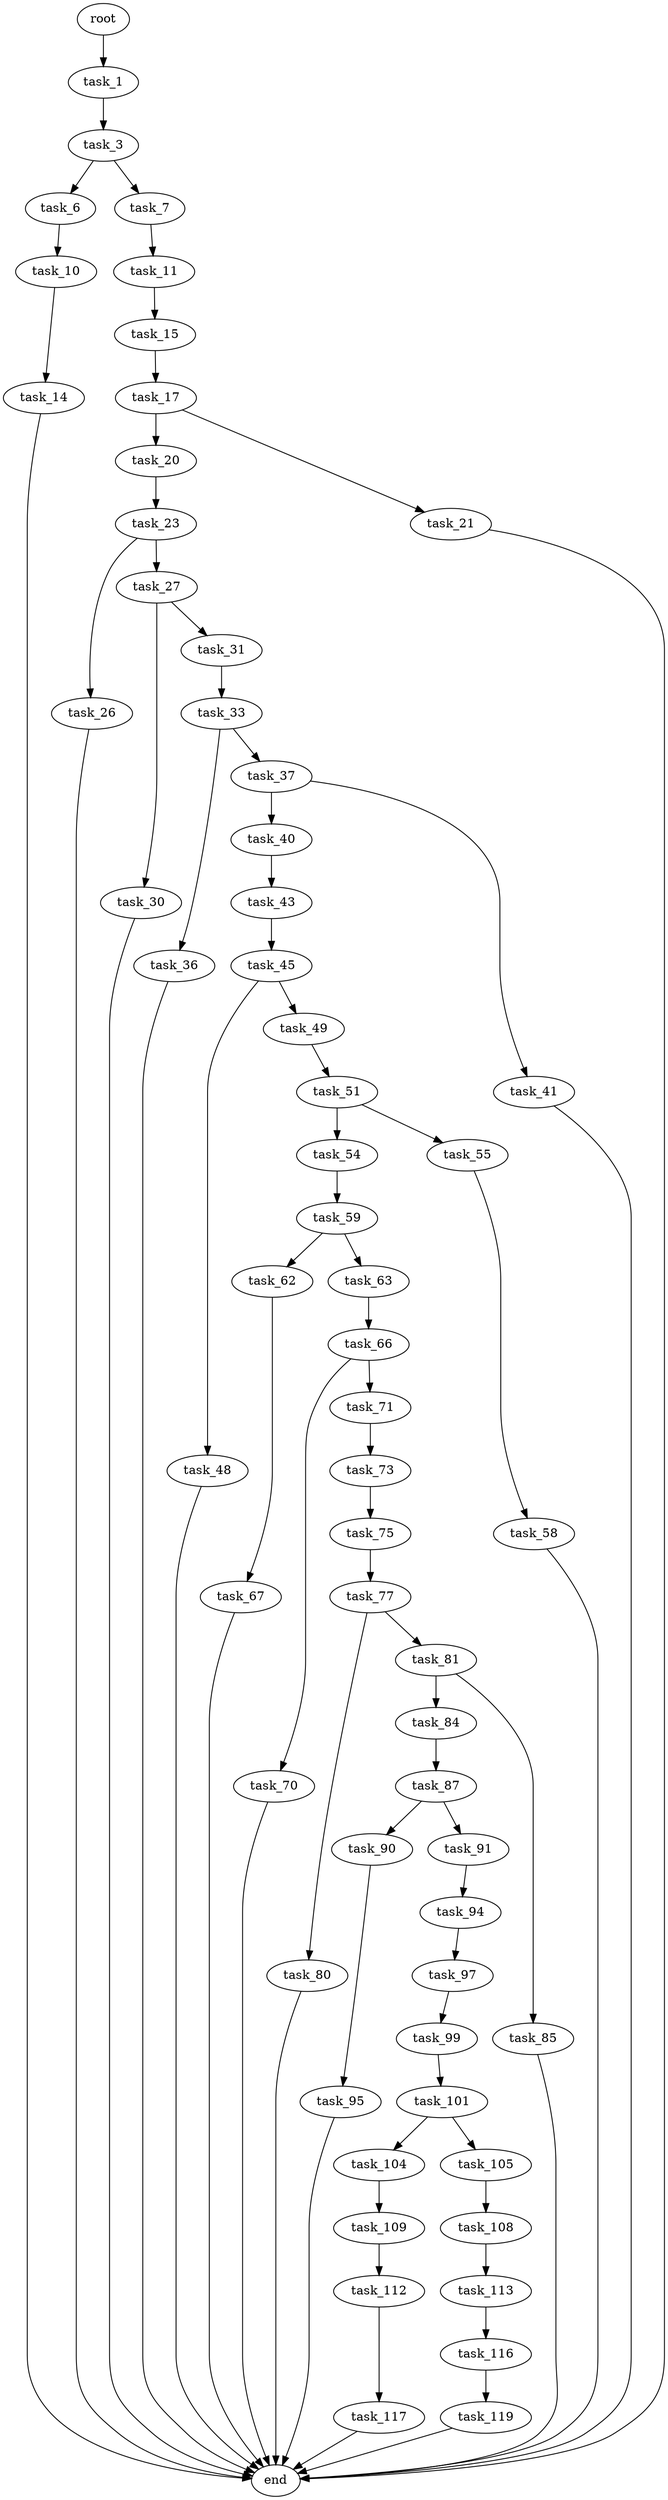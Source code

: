 digraph G {
  root [size="0.000000"];
  task_1 [size="549755813888.000000"];
  task_3 [size="10241335706.000000"];
  task_6 [size="168512085780.000000"];
  task_7 [size="241218386942.000000"];
  task_10 [size="68719476736.000000"];
  task_11 [size="3383220854.000000"];
  task_14 [size="1400810210.000000"];
  task_15 [size="663322122.000000"];
  end [size="0.000000"];
  task_17 [size="782757789696.000000"];
  task_20 [size="386266564599.000000"];
  task_21 [size="1603434020.000000"];
  task_23 [size="739375965515.000000"];
  task_26 [size="8916481757.000000"];
  task_27 [size="368293445632.000000"];
  task_30 [size="379447722463.000000"];
  task_31 [size="68719476736.000000"];
  task_33 [size="1105133801.000000"];
  task_36 [size="24712008392.000000"];
  task_37 [size="28991029248.000000"];
  task_40 [size="68719476736.000000"];
  task_41 [size="412022909740.000000"];
  task_43 [size="1011273012461.000000"];
  task_45 [size="782757789696.000000"];
  task_48 [size="44173326988.000000"];
  task_49 [size="19174194572.000000"];
  task_51 [size="357676661264.000000"];
  task_54 [size="1073741824000.000000"];
  task_55 [size="1090608200101.000000"];
  task_59 [size="565801470884.000000"];
  task_58 [size="231928233984.000000"];
  task_62 [size="6955396379.000000"];
  task_63 [size="425711092730.000000"];
  task_67 [size="231928233984.000000"];
  task_66 [size="68719476736.000000"];
  task_70 [size="1073741824000.000000"];
  task_71 [size="159940679003.000000"];
  task_73 [size="24252288288.000000"];
  task_75 [size="8492988477.000000"];
  task_77 [size="8589934592.000000"];
  task_80 [size="8271395723.000000"];
  task_81 [size="301436819120.000000"];
  task_84 [size="8589934592.000000"];
  task_85 [size="7192752070.000000"];
  task_87 [size="134217728000.000000"];
  task_90 [size="305752574140.000000"];
  task_91 [size="71078851245.000000"];
  task_95 [size="363947602299.000000"];
  task_94 [size="368293445632.000000"];
  task_97 [size="549755813888.000000"];
  task_99 [size="8589934592.000000"];
  task_101 [size="182592685068.000000"];
  task_104 [size="66695294432.000000"];
  task_105 [size="549755813888.000000"];
  task_109 [size="782757789696.000000"];
  task_108 [size="109544166949.000000"];
  task_113 [size="549755813888.000000"];
  task_112 [size="12764996808.000000"];
  task_117 [size="68719476736.000000"];
  task_116 [size="1073741824000.000000"];
  task_119 [size="899466956915.000000"];

  root -> task_1 [size="1.000000"];
  task_1 -> task_3 [size="536870912.000000"];
  task_3 -> task_6 [size="33554432.000000"];
  task_3 -> task_7 [size="33554432.000000"];
  task_6 -> task_10 [size="134217728.000000"];
  task_7 -> task_11 [size="838860800.000000"];
  task_10 -> task_14 [size="134217728.000000"];
  task_11 -> task_15 [size="75497472.000000"];
  task_14 -> end [size="1.000000"];
  task_15 -> task_17 [size="33554432.000000"];
  task_17 -> task_20 [size="679477248.000000"];
  task_17 -> task_21 [size="679477248.000000"];
  task_20 -> task_23 [size="301989888.000000"];
  task_21 -> end [size="1.000000"];
  task_23 -> task_26 [size="838860800.000000"];
  task_23 -> task_27 [size="838860800.000000"];
  task_26 -> end [size="1.000000"];
  task_27 -> task_30 [size="411041792.000000"];
  task_27 -> task_31 [size="411041792.000000"];
  task_30 -> end [size="1.000000"];
  task_31 -> task_33 [size="134217728.000000"];
  task_33 -> task_36 [size="33554432.000000"];
  task_33 -> task_37 [size="33554432.000000"];
  task_36 -> end [size="1.000000"];
  task_37 -> task_40 [size="75497472.000000"];
  task_37 -> task_41 [size="75497472.000000"];
  task_40 -> task_43 [size="134217728.000000"];
  task_41 -> end [size="1.000000"];
  task_43 -> task_45 [size="679477248.000000"];
  task_45 -> task_48 [size="679477248.000000"];
  task_45 -> task_49 [size="679477248.000000"];
  task_48 -> end [size="1.000000"];
  task_49 -> task_51 [size="301989888.000000"];
  task_51 -> task_54 [size="536870912.000000"];
  task_51 -> task_55 [size="536870912.000000"];
  task_54 -> task_59 [size="838860800.000000"];
  task_55 -> task_58 [size="679477248.000000"];
  task_59 -> task_62 [size="536870912.000000"];
  task_59 -> task_63 [size="536870912.000000"];
  task_58 -> end [size="1.000000"];
  task_62 -> task_67 [size="209715200.000000"];
  task_63 -> task_66 [size="301989888.000000"];
  task_67 -> end [size="1.000000"];
  task_66 -> task_70 [size="134217728.000000"];
  task_66 -> task_71 [size="134217728.000000"];
  task_70 -> end [size="1.000000"];
  task_71 -> task_73 [size="301989888.000000"];
  task_73 -> task_75 [size="536870912.000000"];
  task_75 -> task_77 [size="134217728.000000"];
  task_77 -> task_80 [size="33554432.000000"];
  task_77 -> task_81 [size="33554432.000000"];
  task_80 -> end [size="1.000000"];
  task_81 -> task_84 [size="301989888.000000"];
  task_81 -> task_85 [size="301989888.000000"];
  task_84 -> task_87 [size="33554432.000000"];
  task_85 -> end [size="1.000000"];
  task_87 -> task_90 [size="209715200.000000"];
  task_87 -> task_91 [size="209715200.000000"];
  task_90 -> task_95 [size="536870912.000000"];
  task_91 -> task_94 [size="209715200.000000"];
  task_95 -> end [size="1.000000"];
  task_94 -> task_97 [size="411041792.000000"];
  task_97 -> task_99 [size="536870912.000000"];
  task_99 -> task_101 [size="33554432.000000"];
  task_101 -> task_104 [size="134217728.000000"];
  task_101 -> task_105 [size="134217728.000000"];
  task_104 -> task_109 [size="75497472.000000"];
  task_105 -> task_108 [size="536870912.000000"];
  task_109 -> task_112 [size="679477248.000000"];
  task_108 -> task_113 [size="75497472.000000"];
  task_113 -> task_116 [size="536870912.000000"];
  task_112 -> task_117 [size="536870912.000000"];
  task_117 -> end [size="1.000000"];
  task_116 -> task_119 [size="838860800.000000"];
  task_119 -> end [size="1.000000"];
}
